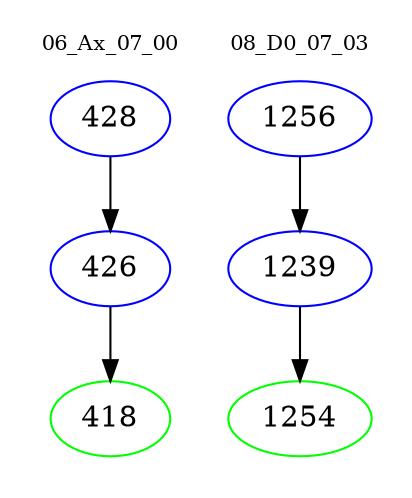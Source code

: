digraph{
subgraph cluster_0 {
color = white
label = "06_Ax_07_00";
fontsize=10;
T0_428 [label="428", color="blue"]
T0_428 -> T0_426 [color="black"]
T0_426 [label="426", color="blue"]
T0_426 -> T0_418 [color="black"]
T0_418 [label="418", color="green"]
}
subgraph cluster_1 {
color = white
label = "08_D0_07_03";
fontsize=10;
T1_1256 [label="1256", color="blue"]
T1_1256 -> T1_1239 [color="black"]
T1_1239 [label="1239", color="blue"]
T1_1239 -> T1_1254 [color="black"]
T1_1254 [label="1254", color="green"]
}
}
